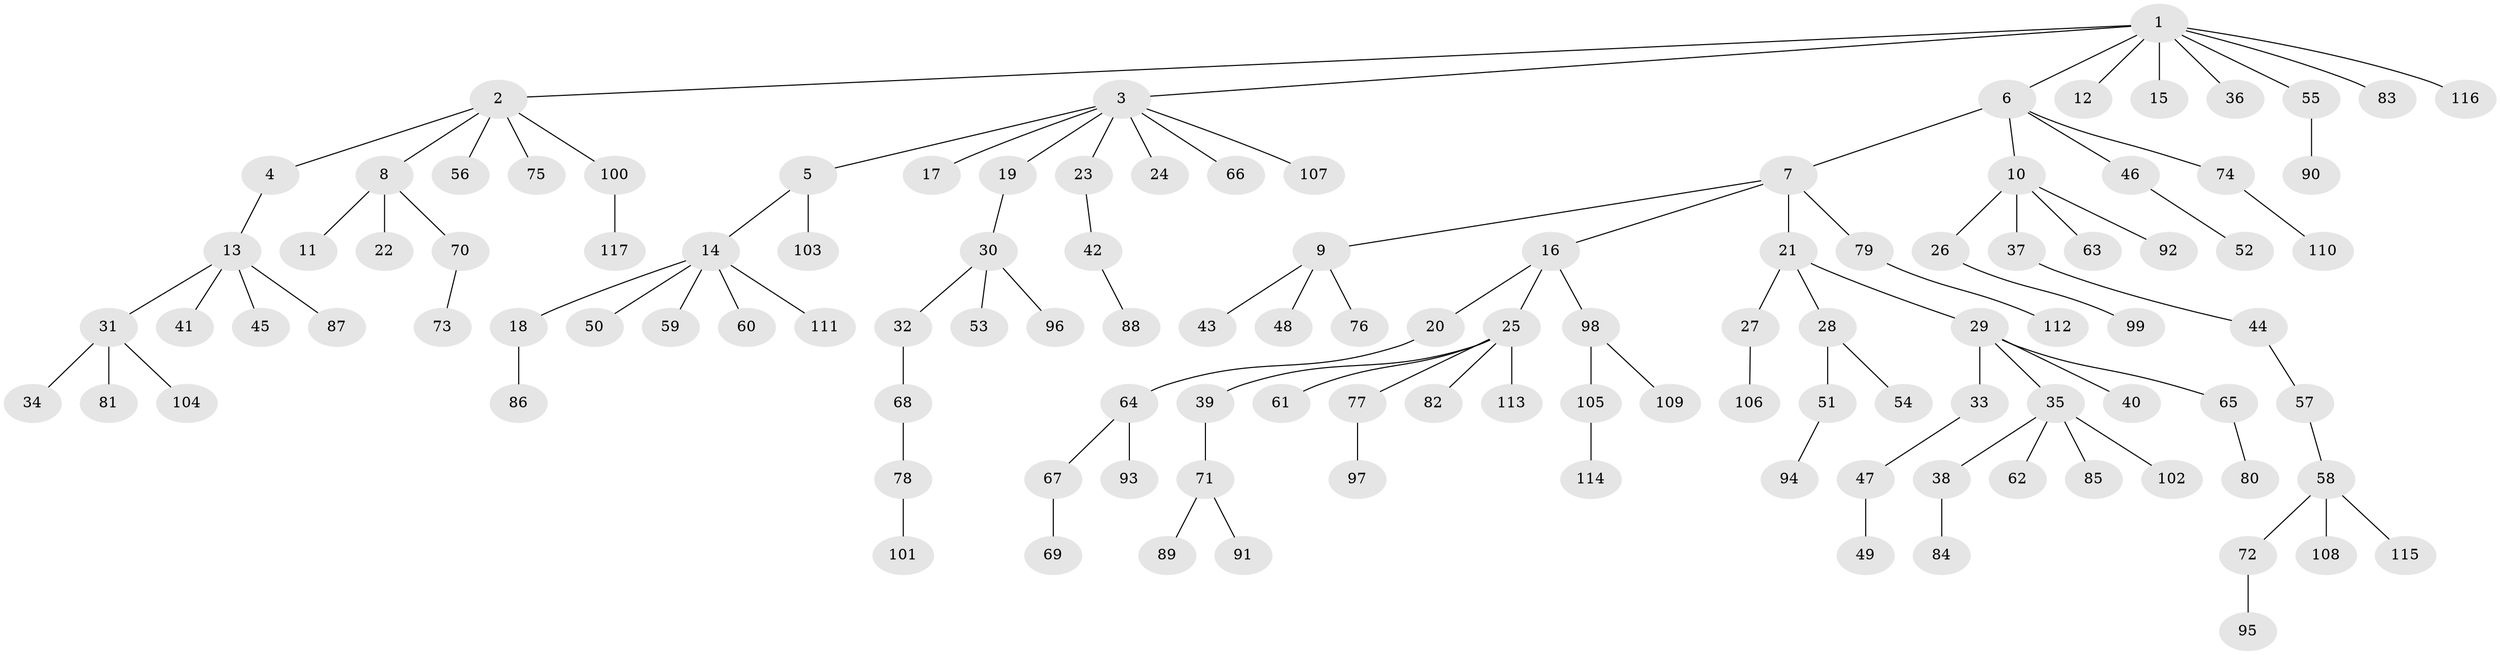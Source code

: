 // coarse degree distribution, {12: 0.02857142857142857, 4: 0.05714285714285714, 2: 0.08571428571428572, 6: 0.02857142857142857, 3: 0.11428571428571428, 1: 0.6857142857142857}
// Generated by graph-tools (version 1.1) at 2025/19/03/04/25 18:19:03]
// undirected, 117 vertices, 116 edges
graph export_dot {
graph [start="1"]
  node [color=gray90,style=filled];
  1;
  2;
  3;
  4;
  5;
  6;
  7;
  8;
  9;
  10;
  11;
  12;
  13;
  14;
  15;
  16;
  17;
  18;
  19;
  20;
  21;
  22;
  23;
  24;
  25;
  26;
  27;
  28;
  29;
  30;
  31;
  32;
  33;
  34;
  35;
  36;
  37;
  38;
  39;
  40;
  41;
  42;
  43;
  44;
  45;
  46;
  47;
  48;
  49;
  50;
  51;
  52;
  53;
  54;
  55;
  56;
  57;
  58;
  59;
  60;
  61;
  62;
  63;
  64;
  65;
  66;
  67;
  68;
  69;
  70;
  71;
  72;
  73;
  74;
  75;
  76;
  77;
  78;
  79;
  80;
  81;
  82;
  83;
  84;
  85;
  86;
  87;
  88;
  89;
  90;
  91;
  92;
  93;
  94;
  95;
  96;
  97;
  98;
  99;
  100;
  101;
  102;
  103;
  104;
  105;
  106;
  107;
  108;
  109;
  110;
  111;
  112;
  113;
  114;
  115;
  116;
  117;
  1 -- 2;
  1 -- 3;
  1 -- 6;
  1 -- 12;
  1 -- 15;
  1 -- 36;
  1 -- 55;
  1 -- 83;
  1 -- 116;
  2 -- 4;
  2 -- 8;
  2 -- 56;
  2 -- 75;
  2 -- 100;
  3 -- 5;
  3 -- 17;
  3 -- 19;
  3 -- 23;
  3 -- 24;
  3 -- 66;
  3 -- 107;
  4 -- 13;
  5 -- 14;
  5 -- 103;
  6 -- 7;
  6 -- 10;
  6 -- 46;
  6 -- 74;
  7 -- 9;
  7 -- 16;
  7 -- 21;
  7 -- 79;
  8 -- 11;
  8 -- 22;
  8 -- 70;
  9 -- 43;
  9 -- 48;
  9 -- 76;
  10 -- 26;
  10 -- 37;
  10 -- 63;
  10 -- 92;
  13 -- 31;
  13 -- 41;
  13 -- 45;
  13 -- 87;
  14 -- 18;
  14 -- 50;
  14 -- 59;
  14 -- 60;
  14 -- 111;
  16 -- 20;
  16 -- 25;
  16 -- 98;
  18 -- 86;
  19 -- 30;
  20 -- 64;
  21 -- 27;
  21 -- 28;
  21 -- 29;
  23 -- 42;
  25 -- 39;
  25 -- 61;
  25 -- 77;
  25 -- 82;
  25 -- 113;
  26 -- 99;
  27 -- 106;
  28 -- 51;
  28 -- 54;
  29 -- 33;
  29 -- 35;
  29 -- 40;
  29 -- 65;
  30 -- 32;
  30 -- 53;
  30 -- 96;
  31 -- 34;
  31 -- 81;
  31 -- 104;
  32 -- 68;
  33 -- 47;
  35 -- 38;
  35 -- 62;
  35 -- 85;
  35 -- 102;
  37 -- 44;
  38 -- 84;
  39 -- 71;
  42 -- 88;
  44 -- 57;
  46 -- 52;
  47 -- 49;
  51 -- 94;
  55 -- 90;
  57 -- 58;
  58 -- 72;
  58 -- 108;
  58 -- 115;
  64 -- 67;
  64 -- 93;
  65 -- 80;
  67 -- 69;
  68 -- 78;
  70 -- 73;
  71 -- 89;
  71 -- 91;
  72 -- 95;
  74 -- 110;
  77 -- 97;
  78 -- 101;
  79 -- 112;
  98 -- 105;
  98 -- 109;
  100 -- 117;
  105 -- 114;
}
